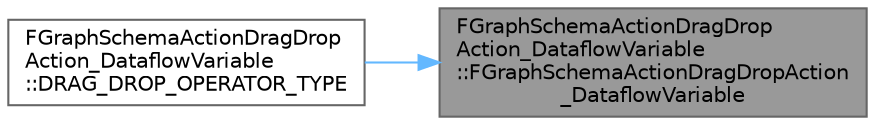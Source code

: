 digraph "FGraphSchemaActionDragDropAction_DataflowVariable::FGraphSchemaActionDragDropAction_DataflowVariable"
{
 // INTERACTIVE_SVG=YES
 // LATEX_PDF_SIZE
  bgcolor="transparent";
  edge [fontname=Helvetica,fontsize=10,labelfontname=Helvetica,labelfontsize=10];
  node [fontname=Helvetica,fontsize=10,shape=box,height=0.2,width=0.4];
  rankdir="RL";
  Node1 [id="Node000001",label="FGraphSchemaActionDragDrop\lAction_DataflowVariable\l::FGraphSchemaActionDragDropAction\l_DataflowVariable",height=0.2,width=0.4,color="gray40", fillcolor="grey60", style="filled", fontcolor="black",tooltip=" "];
  Node1 -> Node2 [id="edge1_Node000001_Node000002",dir="back",color="steelblue1",style="solid",tooltip=" "];
  Node2 [id="Node000002",label="FGraphSchemaActionDragDrop\lAction_DataflowVariable\l::DRAG_DROP_OPERATOR_TYPE",height=0.2,width=0.4,color="grey40", fillcolor="white", style="filled",URL="$d0/d7f/structFGraphSchemaActionDragDropAction__DataflowVariable.html#abbbbf8a8b8459b9b995c45ebe7423f4b",tooltip=" "];
}
